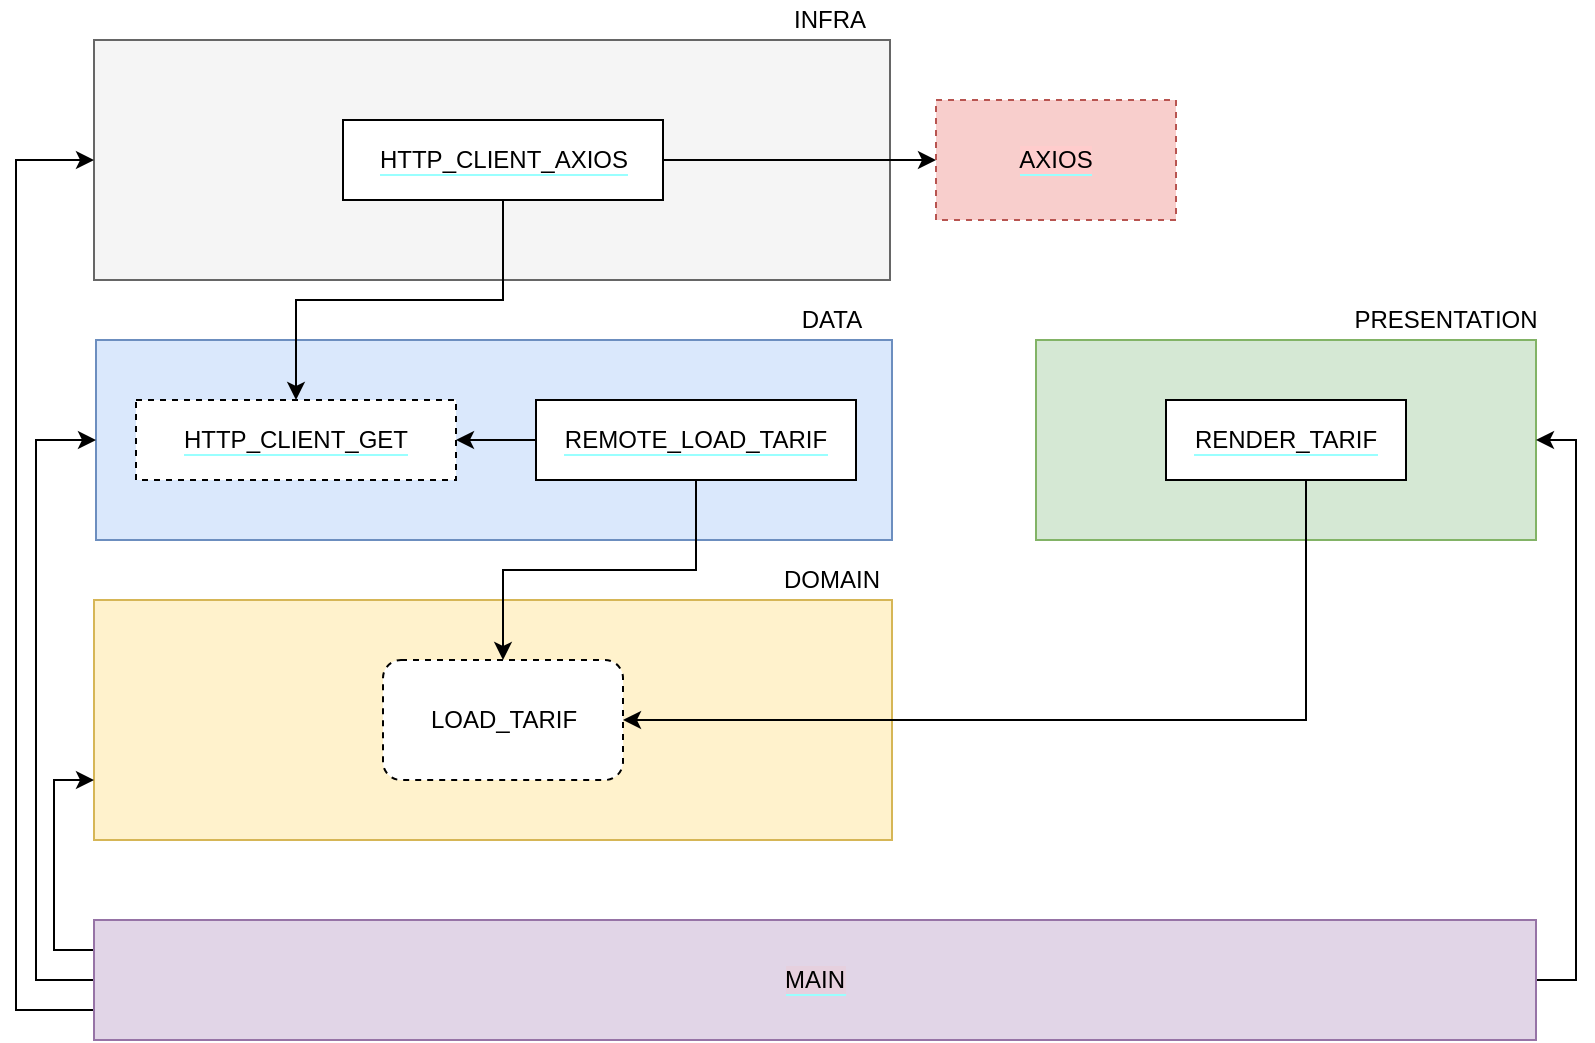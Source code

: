 <mxfile version="14.4.4" type="github">
  <diagram id="GZpHtUrzPGw5-lOSACCk" name="Page-1">
    <mxGraphModel dx="620" dy="371" grid="1" gridSize="10" guides="1" tooltips="1" connect="1" arrows="1" fold="1" page="1" pageScale="1" pageWidth="827" pageHeight="1169" math="0" shadow="0">
      <root>
        <mxCell id="0" />
        <mxCell id="1" parent="0" />
        <mxCell id="z-f15Fx1E8ITesYDsD24-1" value="" style="rounded=0;whiteSpace=wrap;html=1;fillColor=#fff2cc;strokeColor=#d6b656;" vertex="1" parent="1">
          <mxGeometry x="159" y="300" width="399" height="120" as="geometry" />
        </mxCell>
        <mxCell id="z-f15Fx1E8ITesYDsD24-2" value="DOMAIN" style="text;html=1;strokeColor=none;fillColor=none;align=center;verticalAlign=middle;whiteSpace=wrap;rounded=0;" vertex="1" parent="1">
          <mxGeometry x="498" y="280" width="60" height="20" as="geometry" />
        </mxCell>
        <mxCell id="z-f15Fx1E8ITesYDsD24-3" value="LOAD_TARIF" style="rounded=1;whiteSpace=wrap;html=1;dashed=1;align=center;" vertex="1" parent="1">
          <mxGeometry x="303.5" y="330" width="120" height="60" as="geometry" />
        </mxCell>
        <mxCell id="z-f15Fx1E8ITesYDsD24-4" value="" style="rounded=0;whiteSpace=wrap;html=1;fillColor=#dae8fc;strokeColor=#6c8ebf;labelBackgroundColor=#99FFFF;" vertex="1" parent="1">
          <mxGeometry x="160" y="170" width="398" height="100" as="geometry" />
        </mxCell>
        <mxCell id="z-f15Fx1E8ITesYDsD24-8" value="DATA" style="text;html=1;strokeColor=none;fillColor=none;align=center;verticalAlign=middle;whiteSpace=wrap;rounded=0;" vertex="1" parent="1">
          <mxGeometry x="498" y="150" width="60" height="20" as="geometry" />
        </mxCell>
        <mxCell id="z-f15Fx1E8ITesYDsD24-13" style="edgeStyle=orthogonalEdgeStyle;rounded=0;orthogonalLoop=1;jettySize=auto;html=1;exitX=0;exitY=0.5;exitDx=0;exitDy=0;entryX=1;entryY=0.5;entryDx=0;entryDy=0;fontColor=#7EA6E0;" edge="1" parent="1" source="z-f15Fx1E8ITesYDsD24-9" target="z-f15Fx1E8ITesYDsD24-12">
          <mxGeometry relative="1" as="geometry" />
        </mxCell>
        <mxCell id="z-f15Fx1E8ITesYDsD24-20" style="edgeStyle=orthogonalEdgeStyle;rounded=0;orthogonalLoop=1;jettySize=auto;html=1;exitX=0.5;exitY=1;exitDx=0;exitDy=0;entryX=0.5;entryY=0;entryDx=0;entryDy=0;fontColor=#7EA6E0;" edge="1" parent="1" source="z-f15Fx1E8ITesYDsD24-9" target="z-f15Fx1E8ITesYDsD24-3">
          <mxGeometry relative="1" as="geometry" />
        </mxCell>
        <mxCell id="z-f15Fx1E8ITesYDsD24-9" value="&lt;span style=&quot;background-color: rgb(255 , 255 , 255)&quot;&gt;REMOTE_LOAD_TARIF&lt;/span&gt;" style="rounded=0;whiteSpace=wrap;html=1;labelBackgroundColor=#99FFFF;fontColor=#000000;" vertex="1" parent="1">
          <mxGeometry x="380" y="200" width="160" height="40" as="geometry" />
        </mxCell>
        <mxCell id="z-f15Fx1E8ITesYDsD24-12" value="&lt;span style=&quot;background-color: rgb(255 , 255 , 255)&quot;&gt;HTTP_CLIENT_GET&lt;/span&gt;" style="rounded=0;whiteSpace=wrap;html=1;labelBackgroundColor=#99FFFF;fontColor=#000000;dashed=1;" vertex="1" parent="1">
          <mxGeometry x="180" y="200" width="160" height="40" as="geometry" />
        </mxCell>
        <mxCell id="z-f15Fx1E8ITesYDsD24-14" value="" style="rounded=0;whiteSpace=wrap;html=1;fillColor=#f5f5f5;strokeColor=#666666;labelBackgroundColor=#99FFFF;fontColor=#333333;" vertex="1" parent="1">
          <mxGeometry x="159" y="20" width="398" height="120" as="geometry" />
        </mxCell>
        <mxCell id="z-f15Fx1E8ITesYDsD24-15" value="INFRA" style="text;html=1;strokeColor=none;fillColor=none;align=center;verticalAlign=middle;whiteSpace=wrap;rounded=0;" vertex="1" parent="1">
          <mxGeometry x="497" width="60" height="20" as="geometry" />
        </mxCell>
        <mxCell id="z-f15Fx1E8ITesYDsD24-19" style="edgeStyle=orthogonalEdgeStyle;rounded=0;orthogonalLoop=1;jettySize=auto;html=1;exitX=0.5;exitY=1;exitDx=0;exitDy=0;entryX=0.5;entryY=0;entryDx=0;entryDy=0;fontColor=#7EA6E0;" edge="1" parent="1" source="z-f15Fx1E8ITesYDsD24-18" target="z-f15Fx1E8ITesYDsD24-12">
          <mxGeometry relative="1" as="geometry" />
        </mxCell>
        <mxCell id="z-f15Fx1E8ITesYDsD24-22" style="edgeStyle=orthogonalEdgeStyle;rounded=0;orthogonalLoop=1;jettySize=auto;html=1;entryX=0;entryY=0.5;entryDx=0;entryDy=0;fontColor=#7EA6E0;" edge="1" parent="1" source="z-f15Fx1E8ITesYDsD24-18" target="z-f15Fx1E8ITesYDsD24-21">
          <mxGeometry relative="1" as="geometry" />
        </mxCell>
        <mxCell id="z-f15Fx1E8ITesYDsD24-18" value="&lt;span style=&quot;background-color: rgb(255 , 255 , 255)&quot;&gt;HTTP_CLIENT_AXIOS&lt;/span&gt;" style="rounded=0;whiteSpace=wrap;html=1;labelBackgroundColor=#99FFFF;fontColor=#000000;" vertex="1" parent="1">
          <mxGeometry x="283.5" y="60" width="160" height="40" as="geometry" />
        </mxCell>
        <mxCell id="z-f15Fx1E8ITesYDsD24-21" value="&lt;span style=&quot;background-color: rgb(255 , 204 , 204)&quot;&gt;AXIOS&lt;/span&gt;" style="rounded=0;whiteSpace=wrap;html=1;dashed=1;labelBackgroundColor=#99FFFF;align=center;fillColor=#f8cecc;strokeColor=#b85450;" vertex="1" parent="1">
          <mxGeometry x="580" y="50" width="120" height="60" as="geometry" />
        </mxCell>
        <mxCell id="z-f15Fx1E8ITesYDsD24-23" value="" style="rounded=0;whiteSpace=wrap;html=1;fillColor=#d5e8d4;strokeColor=#82b366;" vertex="1" parent="1">
          <mxGeometry x="630" y="170" width="250" height="100" as="geometry" />
        </mxCell>
        <mxCell id="z-f15Fx1E8ITesYDsD24-25" style="edgeStyle=orthogonalEdgeStyle;rounded=0;orthogonalLoop=1;jettySize=auto;html=1;entryX=1;entryY=0.5;entryDx=0;entryDy=0;fontColor=#7EA6E0;" edge="1" parent="1" source="z-f15Fx1E8ITesYDsD24-24" target="z-f15Fx1E8ITesYDsD24-3">
          <mxGeometry relative="1" as="geometry">
            <Array as="points">
              <mxPoint x="765" y="360" />
            </Array>
          </mxGeometry>
        </mxCell>
        <mxCell id="z-f15Fx1E8ITesYDsD24-24" value="&lt;span style=&quot;background-color: rgb(255 , 255 , 255)&quot;&gt;&lt;font color=&quot;#000000&quot;&gt;RENDER_TARIF&lt;/font&gt;&lt;/span&gt;" style="rounded=0;whiteSpace=wrap;html=1;labelBackgroundColor=#99FFFF;fontColor=#7EA6E0;align=center;" vertex="1" parent="1">
          <mxGeometry x="695" y="200" width="120" height="40" as="geometry" />
        </mxCell>
        <mxCell id="z-f15Fx1E8ITesYDsD24-30" style="edgeStyle=orthogonalEdgeStyle;rounded=0;orthogonalLoop=1;jettySize=auto;html=1;exitX=0;exitY=0.25;exitDx=0;exitDy=0;entryX=0;entryY=0.75;entryDx=0;entryDy=0;fontColor=#7EA6E0;" edge="1" parent="1" source="z-f15Fx1E8ITesYDsD24-27" target="z-f15Fx1E8ITesYDsD24-1">
          <mxGeometry relative="1" as="geometry" />
        </mxCell>
        <mxCell id="z-f15Fx1E8ITesYDsD24-31" style="edgeStyle=orthogonalEdgeStyle;rounded=0;orthogonalLoop=1;jettySize=auto;html=1;exitX=0;exitY=0.5;exitDx=0;exitDy=0;entryX=0;entryY=0.5;entryDx=0;entryDy=0;fontColor=#7EA6E0;" edge="1" parent="1" source="z-f15Fx1E8ITesYDsD24-27" target="z-f15Fx1E8ITesYDsD24-4">
          <mxGeometry relative="1" as="geometry">
            <Array as="points">
              <mxPoint x="130" y="490" />
              <mxPoint x="130" y="220" />
            </Array>
          </mxGeometry>
        </mxCell>
        <mxCell id="z-f15Fx1E8ITesYDsD24-32" style="edgeStyle=orthogonalEdgeStyle;rounded=0;orthogonalLoop=1;jettySize=auto;html=1;exitX=0;exitY=0.75;exitDx=0;exitDy=0;entryX=0;entryY=0.5;entryDx=0;entryDy=0;fontColor=#7EA6E0;" edge="1" parent="1" source="z-f15Fx1E8ITesYDsD24-27" target="z-f15Fx1E8ITesYDsD24-14">
          <mxGeometry relative="1" as="geometry">
            <Array as="points">
              <mxPoint x="120" y="505" />
              <mxPoint x="120" y="80" />
            </Array>
          </mxGeometry>
        </mxCell>
        <mxCell id="z-f15Fx1E8ITesYDsD24-33" style="edgeStyle=orthogonalEdgeStyle;rounded=0;orthogonalLoop=1;jettySize=auto;html=1;exitX=1;exitY=0.5;exitDx=0;exitDy=0;entryX=1;entryY=0.5;entryDx=0;entryDy=0;fontColor=#7EA6E0;" edge="1" parent="1" source="z-f15Fx1E8ITesYDsD24-27" target="z-f15Fx1E8ITesYDsD24-23">
          <mxGeometry relative="1" as="geometry" />
        </mxCell>
        <mxCell id="z-f15Fx1E8ITesYDsD24-27" value="&lt;span style=&quot;background-color: rgb(230 , 208 , 222)&quot;&gt;MAIN&lt;/span&gt;" style="rounded=0;whiteSpace=wrap;html=1;labelBackgroundColor=#99FFFF;align=center;fillColor=#e1d5e7;strokeColor=#9673a6;" vertex="1" parent="1">
          <mxGeometry x="159" y="460" width="721" height="60" as="geometry" />
        </mxCell>
        <mxCell id="z-f15Fx1E8ITesYDsD24-34" value="PRESENTATION" style="text;html=1;strokeColor=none;fillColor=none;align=center;verticalAlign=middle;whiteSpace=wrap;rounded=0;" vertex="1" parent="1">
          <mxGeometry x="790" y="150" width="90" height="20" as="geometry" />
        </mxCell>
      </root>
    </mxGraphModel>
  </diagram>
</mxfile>
